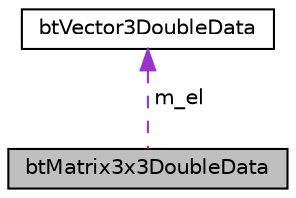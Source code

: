 digraph "btMatrix3x3DoubleData"
{
  edge [fontname="Helvetica",fontsize="10",labelfontname="Helvetica",labelfontsize="10"];
  node [fontname="Helvetica",fontsize="10",shape=record];
  Node1 [label="btMatrix3x3DoubleData",height=0.2,width=0.4,color="black", fillcolor="grey75", style="filled", fontcolor="black"];
  Node2 -> Node1 [dir="back",color="darkorchid3",fontsize="10",style="dashed",label=" m_el" ];
  Node2 [label="btVector3DoubleData",height=0.2,width=0.4,color="black", fillcolor="white", style="filled",URL="$structbt_vector3_double_data.html"];
}
